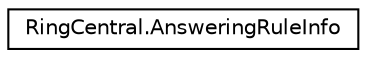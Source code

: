 digraph "Graphical Class Hierarchy"
{
 // LATEX_PDF_SIZE
  edge [fontname="Helvetica",fontsize="10",labelfontname="Helvetica",labelfontsize="10"];
  node [fontname="Helvetica",fontsize="10",shape=record];
  rankdir="LR";
  Node0 [label="RingCentral.AnsweringRuleInfo",height=0.2,width=0.4,color="black", fillcolor="white", style="filled",URL="$classRingCentral_1_1AnsweringRuleInfo.html",tooltip=" "];
}
